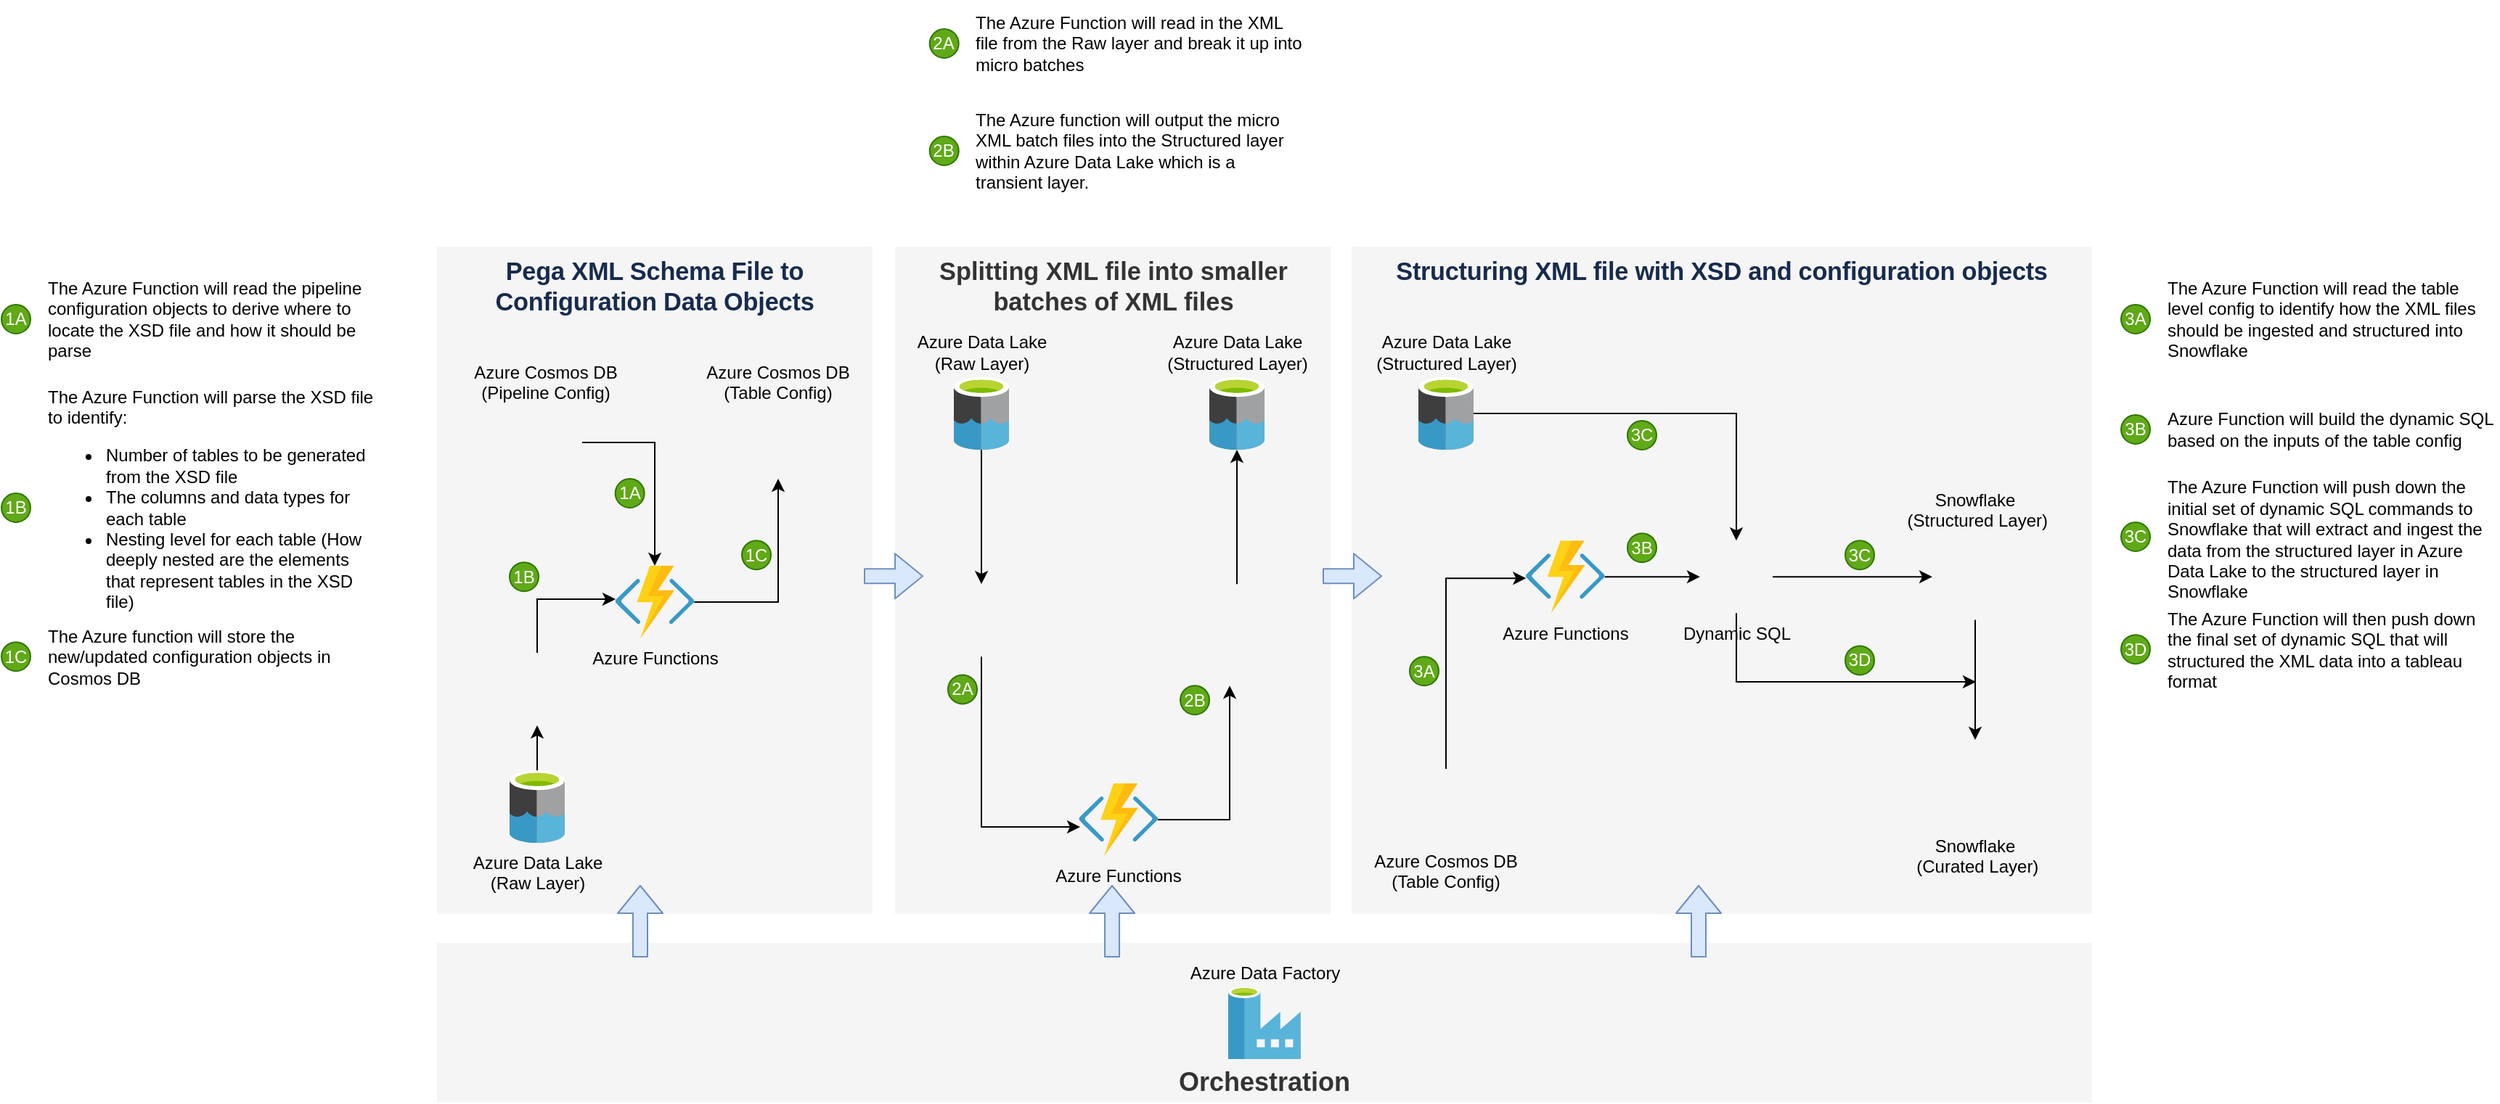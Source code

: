 <mxfile version="13.6.5"><diagram id="ktT0eM3jNoBVejEE7FmK" name="Page-1"><mxGraphModel dx="2253" dy="2011" grid="1" gridSize="10" guides="1" tooltips="1" connect="1" arrows="1" fold="1" page="1" pageScale="1" pageWidth="827" pageHeight="1169" math="0" shadow="0"><root><mxCell id="0"/><mxCell id="1" parent="0"/><mxCell id="163" value="&lt;span style=&quot;color: rgb(23 , 43 , 77) ; font-family: , &amp;quot;blinkmacsystemfont&amp;quot; , &amp;quot;segoe ui&amp;quot; , &amp;quot;roboto&amp;quot; , &amp;quot;noto sans&amp;quot; , &amp;quot;ubuntu&amp;quot; , &amp;quot;droid sans&amp;quot; , &amp;quot;helvetica neue&amp;quot; , sans-serif ; font-size: 1.43em ; letter-spacing: -0.008em&quot;&gt;Structuring XML file with XSD and configuration objects&lt;/span&gt;" style="rounded=0;whiteSpace=wrap;html=1;fillColor=#f5f5f5;fontColor=#333333;strokeColor=none;verticalAlign=top;fontStyle=1" parent="1" vertex="1"><mxGeometry x="720" y="-370" width="510" height="460" as="geometry"/></mxCell><mxCell id="156" value="&lt;b style=&quot;font-size: 17.16px;&quot;&gt;Splitting XML file into smaller batches of XML files&lt;/b&gt;" style="rounded=0;whiteSpace=wrap;html=1;fillColor=#f5f5f5;fontColor=#333333;strokeColor=none;align=center;verticalAlign=top;labelPosition=center;verticalLabelPosition=middle;fontSize=17.16;" parent="1" vertex="1"><mxGeometry x="405.53" y="-370" width="300" height="460" as="geometry"/></mxCell><mxCell id="145" value="&lt;span style=&quot;color: rgb(23 , 43 , 77) ; letter-spacing: -0.008em&quot;&gt;&lt;b&gt;&lt;font style=&quot;font-size: 17.16px&quot;&gt;Pega XML Schema File to Configuration Data Objects&lt;/font&gt;&lt;/b&gt;&lt;/span&gt;" style="rounded=0;whiteSpace=wrap;html=1;fillColor=#f5f5f5;fontColor=#333333;strokeColor=none;verticalAlign=top;" parent="1" vertex="1"><mxGeometry x="90" y="-370" width="300" height="460" as="geometry"/></mxCell><mxCell id="98" value="&lt;b&gt;&lt;font style=&quot;font-size: 18px&quot;&gt;Orchestration&lt;/font&gt;&lt;/b&gt;" style="rounded=0;whiteSpace=wrap;html=1;fillColor=#f5f5f5;fontColor=#333333;strokeColor=none;verticalAlign=bottom;" parent="1" vertex="1"><mxGeometry x="90" y="110" width="1140" height="110" as="geometry"/></mxCell><mxCell id="162" style="edgeStyle=orthogonalEdgeStyle;rounded=0;orthogonalLoop=1;jettySize=auto;html=1;" parent="1" source="58" target="161" edge="1"><mxGeometry relative="1" as="geometry"/></mxCell><mxCell id="58" value="" style="shape=image;html=1;verticalAlign=top;verticalLabelPosition=bottom;labelBackgroundColor=#ffffff;imageAspect=0;aspect=fixed;image=https://cdn1.iconfinder.com/data/icons/hawcons/32/699182-icon-102-document-file-xml-128.png;strokeColor=#FFFFFF;fillColor=#08CEFF;" parent="1" vertex="1"><mxGeometry x="616" y="-137.4" width="50" height="50" as="geometry"/></mxCell><mxCell id="51" value="Azure Data Factory" style="aspect=fixed;html=1;points=[];align=center;image;fontSize=12;image=img/lib/mscae/Data_Factory.svg;labelBackgroundColor=none;labelPosition=center;verticalLabelPosition=top;verticalAlign=bottom;" parent="1" vertex="1"><mxGeometry x="635" y="140" width="50" height="50" as="geometry"/></mxCell><mxCell id="154" style="edgeStyle=orthogonalEdgeStyle;rounded=0;orthogonalLoop=1;jettySize=auto;html=1;" parent="1" source="52" target="148" edge="1"><mxGeometry relative="1" as="geometry"/></mxCell><mxCell id="172" style="edgeStyle=orthogonalEdgeStyle;rounded=0;orthogonalLoop=1;jettySize=auto;html=1;" parent="1" source="53" target="110" edge="1"><mxGeometry relative="1" as="geometry"/></mxCell><mxCell id="198" style="edgeStyle=orthogonalEdgeStyle;rounded=0;orthogonalLoop=1;jettySize=auto;html=1;" parent="1" source="53" edge="1"><mxGeometry relative="1" as="geometry"><mxPoint x="1150" y="-70" as="targetPoint"/><Array as="points"><mxPoint x="985" y="-70"/></Array></mxGeometry></mxCell><mxCell id="53" value="Dynamic SQL" style="shape=image;html=1;verticalAlign=top;verticalLabelPosition=bottom;labelBackgroundColor=none;imageAspect=0;aspect=fixed;image=https://cdn1.iconfinder.com/data/icons/hawcons/32/700048-icon-89-document-file-sql-128.png;labelPosition=center;align=center;" parent="1" vertex="1"><mxGeometry x="960" y="-167.4" width="50" height="50" as="geometry"/></mxCell><mxCell id="57" value="" style="shape=image;html=1;verticalAlign=top;verticalLabelPosition=bottom;labelBackgroundColor=#ffffff;imageAspect=0;aspect=fixed;image=https://cdn1.iconfinder.com/data/icons/hawcons/32/699182-icon-102-document-file-xml-128.png;strokeColor=#FFFFFF;fillColor=#08CEFF;" parent="1" vertex="1"><mxGeometry x="596" y="-147.4" width="50" height="50" as="geometry"/></mxCell><mxCell id="59" value="" style="shape=image;html=1;verticalAlign=top;verticalLabelPosition=bottom;labelBackgroundColor=#ffffff;imageAspect=0;aspect=fixed;image=https://cdn1.iconfinder.com/data/icons/hawcons/32/699182-icon-102-document-file-xml-128.png;strokeColor=#FFFFFF;fillColor=#08CEFF;" parent="1" vertex="1"><mxGeometry x="636" y="-117.4" width="50" height="50" as="geometry"/></mxCell><mxCell id="152" style="edgeStyle=orthogonalEdgeStyle;rounded=0;orthogonalLoop=1;jettySize=auto;html=1;" parent="1" source="71" target="52" edge="1"><mxGeometry relative="1" as="geometry"/></mxCell><mxCell id="71" value="Azure Cosmos DB &#xa;(Pipeline Config)" style="shape=image;verticalLabelPosition=top;labelBackgroundColor=none;verticalAlign=bottom;aspect=fixed;imageAspect=0;image=https://www.bobpusateri.com/wp-content/uploads/2018/09/CosmosDB-400.png;labelPosition=center;align=center;" parent="1" vertex="1"><mxGeometry x="140" y="-260" width="50" height="50" as="geometry"/></mxCell><mxCell id="82" value="2A" style="ellipse;whiteSpace=wrap;html=1;aspect=fixed;fillColor=#60a917;strokeColor=#2D7600;fontColor=#ffffff;" parent="1" vertex="1"><mxGeometry x="429.35" y="-520" width="20" height="20" as="geometry"/></mxCell><mxCell id="83" value="The Azure Function will read in the XML file from the Raw layer and break it up into micro batches" style="text;html=1;strokeColor=none;fillColor=none;align=left;verticalAlign=middle;whiteSpace=wrap;rounded=0;" parent="1" vertex="1"><mxGeometry x="459.35" y="-540" width="230" height="60" as="geometry"/></mxCell><mxCell id="86" value="2B" style="ellipse;whiteSpace=wrap;html=1;aspect=fixed;fillColor=#60a917;strokeColor=#2D7600;fontColor=#ffffff;" parent="1" vertex="1"><mxGeometry x="429.36" y="-446" width="20" height="20" as="geometry"/></mxCell><mxCell id="87" value="The Azure function will output the micro XML batch files into the Structured layer within Azure Data Lake which is a transient layer." style="text;html=1;strokeColor=none;fillColor=none;align=left;verticalAlign=middle;whiteSpace=wrap;rounded=0;" parent="1" vertex="1"><mxGeometry x="459.36" y="-466" width="230" height="60" as="geometry"/></mxCell><mxCell id="88" value="3A" style="ellipse;whiteSpace=wrap;html=1;aspect=fixed;fillColor=#60a917;strokeColor=#2D7600;fontColor=#ffffff;" parent="1" vertex="1"><mxGeometry x="1250" y="-330" width="20" height="20" as="geometry"/></mxCell><mxCell id="89" value="The Azure Function will read the table level config to identify how the XML files should be ingested and structured into Snowflake" style="text;html=1;strokeColor=none;fillColor=none;align=left;verticalAlign=middle;whiteSpace=wrap;rounded=0;" parent="1" vertex="1"><mxGeometry x="1280" y="-350" width="230" height="60" as="geometry"/></mxCell><mxCell id="90" value="3B" style="ellipse;whiteSpace=wrap;html=1;aspect=fixed;fillColor=#60a917;strokeColor=#2D7600;fontColor=#ffffff;" parent="1" vertex="1"><mxGeometry x="1250" y="-254" width="20" height="20" as="geometry"/></mxCell><mxCell id="91" value="Azure Function will build the dynamic SQL based on the inputs of the table config" style="text;html=1;strokeColor=none;fillColor=none;align=left;verticalAlign=middle;whiteSpace=wrap;rounded=0;" parent="1" vertex="1"><mxGeometry x="1280" y="-274" width="230" height="60" as="geometry"/></mxCell><mxCell id="95" value="Snowflake&#xa; (Curated Layer)" style="shape=image;verticalLabelPosition=bottom;labelBackgroundColor=none;verticalAlign=top;aspect=fixed;imageAspect=0;image=https://globalcorporateventuring.com/content/uploads/2018/08/Snowflake_Computing_blue_icon.png;labelPosition=center;align=center;" parent="1" vertex="1"><mxGeometry x="1120" y="-30.0" width="59" height="59.41" as="geometry"/></mxCell><mxCell id="173" style="edgeStyle=orthogonalEdgeStyle;rounded=0;orthogonalLoop=1;jettySize=auto;html=1;" parent="1" source="110" target="95" edge="1"><mxGeometry relative="1" as="geometry"/></mxCell><mxCell id="110" value="Snowflake&#xa; (Structured Layer)" style="shape=image;verticalLabelPosition=top;labelBackgroundColor=none;verticalAlign=bottom;aspect=fixed;imageAspect=0;image=https://globalcorporateventuring.com/content/uploads/2018/08/Snowflake_Computing_blue_icon.png;labelPosition=center;align=center;" parent="1" vertex="1"><mxGeometry x="1120" y="-172.11" width="59" height="59.41" as="geometry"/></mxCell><mxCell id="165" style="edgeStyle=orthogonalEdgeStyle;rounded=0;orthogonalLoop=1;jettySize=auto;html=1;entryX=0.003;entryY=0.52;entryDx=0;entryDy=0;entryPerimeter=0;" parent="1" source="120" target="132" edge="1"><mxGeometry relative="1" as="geometry"><Array as="points"><mxPoint x="785" y="16"/></Array></mxGeometry></mxCell><mxCell id="120" value="Azure Cosmos DB &#xa;(Table Config)" style="shape=image;verticalLabelPosition=bottom;labelBackgroundColor=none;verticalAlign=top;aspect=fixed;imageAspect=0;image=https://www.bobpusateri.com/wp-content/uploads/2018/09/CosmosDB-400.png;labelPosition=center;align=center;" parent="1" vertex="1"><mxGeometry x="760" y="-10" width="50" height="50" as="geometry"/></mxCell><mxCell id="160" style="edgeStyle=orthogonalEdgeStyle;rounded=0;orthogonalLoop=1;jettySize=auto;html=1;entryX=0;entryY=1;entryDx=0;entryDy=0;" parent="1" source="123" target="59" edge="1"><mxGeometry relative="1" as="geometry"/></mxCell><mxCell id="159" style="edgeStyle=orthogonalEdgeStyle;rounded=0;orthogonalLoop=1;jettySize=auto;html=1;entryX=0.015;entryY=0.6;entryDx=0;entryDy=0;entryPerimeter=0;" parent="1" source="125" target="123" edge="1"><mxGeometry relative="1" as="geometry"><Array as="points"><mxPoint x="465" y="30"/></Array></mxGeometry></mxCell><mxCell id="125" value="" style="shape=image;html=1;verticalAlign=top;verticalLabelPosition=bottom;labelBackgroundColor=#ffffff;imageAspect=0;aspect=fixed;image=https://cdn1.iconfinder.com/data/icons/hawcons/32/699182-icon-102-document-file-xml-128.png;strokeColor=#FFFFFF;fillColor=#08CEFF;" parent="1" vertex="1"><mxGeometry x="440" y="-137.4" width="50" height="50" as="geometry"/></mxCell><mxCell id="166" style="edgeStyle=orthogonalEdgeStyle;rounded=0;orthogonalLoop=1;jettySize=auto;html=1;" parent="1" source="132" target="53" edge="1"><mxGeometry relative="1" as="geometry"/></mxCell><mxCell id="182" style="edgeStyle=orthogonalEdgeStyle;rounded=0;orthogonalLoop=1;jettySize=auto;html=1;" parent="1" source="141" target="181" edge="1"><mxGeometry relative="1" as="geometry"/></mxCell><mxCell id="141" value="Azure Data Lake&lt;br&gt;(Raw Layer)" style="aspect=fixed;html=1;points=[];align=center;image;fontSize=12;image=img/lib/mscae/Data_Lake.svg;strokeColor=#FFFFFF;fillColor=#08CEFF;labelBackgroundColor=none;" parent="1" vertex="1"><mxGeometry x="140" y="-9.0" width="38" height="50" as="geometry"/></mxCell><mxCell id="148" value="Azure Cosmos DB &#xa;(Table Config)" style="shape=image;verticalLabelPosition=top;labelBackgroundColor=none;verticalAlign=bottom;aspect=fixed;imageAspect=0;image=https://www.bobpusateri.com/wp-content/uploads/2018/09/CosmosDB-400.png;labelPosition=center;align=center;" parent="1" vertex="1"><mxGeometry x="300" y="-260" width="50" height="50" as="geometry"/></mxCell><mxCell id="158" style="edgeStyle=orthogonalEdgeStyle;rounded=0;orthogonalLoop=1;jettySize=auto;html=1;" parent="1" source="157" target="125" edge="1"><mxGeometry relative="1" as="geometry"/></mxCell><mxCell id="157" value="Azure Data Lake&lt;br&gt;(Raw Layer)" style="aspect=fixed;html=1;points=[];align=center;image;fontSize=12;image=img/lib/mscae/Data_Lake.svg;strokeColor=#FFFFFF;fillColor=#08CEFF;labelBackgroundColor=none;labelPosition=center;verticalLabelPosition=top;verticalAlign=bottom;" parent="1" vertex="1"><mxGeometry x="446" y="-280.0" width="38" height="50" as="geometry"/></mxCell><mxCell id="161" value="Azure Data Lake&lt;br&gt;(Structured Layer)" style="aspect=fixed;html=1;points=[];align=center;image;fontSize=12;image=img/lib/mscae/Data_Lake.svg;strokeColor=#FFFFFF;fillColor=#08CEFF;labelBackgroundColor=none;labelPosition=center;verticalLabelPosition=top;verticalAlign=bottom;" parent="1" vertex="1"><mxGeometry x="622" y="-280.0" width="38" height="50" as="geometry"/></mxCell><mxCell id="211" style="edgeStyle=orthogonalEdgeStyle;rounded=0;orthogonalLoop=1;jettySize=auto;html=1;entryX=0.5;entryY=0;entryDx=0;entryDy=0;" edge="1" parent="1" source="169" target="53"><mxGeometry relative="1" as="geometry"/></mxCell><mxCell id="169" value="Azure Data Lake&lt;br&gt;(Structured Layer)" style="aspect=fixed;html=1;points=[];align=center;image;fontSize=12;image=img/lib/mscae/Data_Lake.svg;strokeColor=#FFFFFF;fillColor=#08CEFF;labelBackgroundColor=none;labelPosition=center;verticalLabelPosition=top;verticalAlign=bottom;" parent="1" vertex="1"><mxGeometry x="766" y="-280.0" width="38" height="50" as="geometry"/></mxCell><mxCell id="132" value="Azure Functions" style="aspect=fixed;html=1;points=[];align=center;image;fontSize=12;image=img/lib/mscae/Functions.svg;labelBackgroundColor=none;" parent="1" vertex="1"><mxGeometry x="840.0" y="-167.4" width="54.35" height="50" as="geometry"/></mxCell><mxCell id="123" value="Azure Functions" style="aspect=fixed;html=1;points=[];align=center;image;fontSize=12;image=img/lib/mscae/Functions.svg;labelBackgroundColor=none;" parent="1" vertex="1"><mxGeometry x="532.18" width="54.35" height="50" as="geometry"/></mxCell><mxCell id="52" value="Azure Functions" style="aspect=fixed;html=1;points=[];align=center;image;fontSize=12;image=img/lib/mscae/Functions.svg;labelBackgroundColor=none;" parent="1" vertex="1"><mxGeometry x="212.83" y="-150" width="54.35" height="50" as="geometry"/></mxCell><mxCell id="174" value="" style="shape=flexArrow;endArrow=classic;html=1;fillColor=#dae8fc;strokeColor=#6c8ebf;" parent="1" edge="1"><mxGeometry width="50" height="50" relative="1" as="geometry"><mxPoint x="230" y="120" as="sourcePoint"/><mxPoint x="230" y="70" as="targetPoint"/></mxGeometry></mxCell><mxCell id="175" value="" style="shape=flexArrow;endArrow=classic;html=1;fillColor=#dae8fc;strokeColor=#6c8ebf;" parent="1" edge="1"><mxGeometry width="50" height="50" relative="1" as="geometry"><mxPoint x="555.03" y="120" as="sourcePoint"/><mxPoint x="555.03" y="70" as="targetPoint"/></mxGeometry></mxCell><mxCell id="176" value="" style="shape=flexArrow;endArrow=classic;html=1;fillColor=#dae8fc;strokeColor=#6c8ebf;" parent="1" edge="1"><mxGeometry width="50" height="50" relative="1" as="geometry"><mxPoint x="959" y="120" as="sourcePoint"/><mxPoint x="959" y="70" as="targetPoint"/></mxGeometry></mxCell><mxCell id="177" value="" style="shape=flexArrow;endArrow=classic;html=1;fillColor=#dae8fc;strokeColor=#6c8ebf;" parent="1" edge="1"><mxGeometry width="50" height="50" relative="1" as="geometry"><mxPoint x="700" y="-142.9" as="sourcePoint"/><mxPoint x="741" y="-142.9" as="targetPoint"/></mxGeometry></mxCell><mxCell id="178" value="" style="shape=flexArrow;endArrow=classic;html=1;fillColor=#dae8fc;strokeColor=#6c8ebf;" parent="1" edge="1"><mxGeometry width="50" height="50" relative="1" as="geometry"><mxPoint x="384" y="-142.9" as="sourcePoint"/><mxPoint x="425" y="-142.9" as="targetPoint"/></mxGeometry></mxCell><mxCell id="183" style="edgeStyle=orthogonalEdgeStyle;rounded=0;orthogonalLoop=1;jettySize=auto;html=1;entryX=0.003;entryY=0.46;entryDx=0;entryDy=0;entryPerimeter=0;" parent="1" source="181" target="52" edge="1"><mxGeometry relative="1" as="geometry"><Array as="points"><mxPoint x="159" y="-127"/></Array></mxGeometry></mxCell><mxCell id="181" value="" style="shape=image;html=1;verticalAlign=top;verticalLabelPosition=bottom;labelBackgroundColor=#ffffff;imageAspect=0;aspect=fixed;image=https://cdn1.iconfinder.com/data/icons/hawcons/32/699182-icon-102-document-file-xml-128.png;strokeColor=#FFFFFF;fillColor=#08CEFF;" parent="1" vertex="1"><mxGeometry x="134" y="-90" width="50" height="50" as="geometry"/></mxCell><mxCell id="184" value="1B" style="ellipse;whiteSpace=wrap;html=1;aspect=fixed;fillColor=#60a917;strokeColor=#2D7600;fontColor=#ffffff;" parent="1" vertex="1"><mxGeometry x="140" y="-152.4" width="20" height="20" as="geometry"/></mxCell><mxCell id="185" value="1A" style="ellipse;whiteSpace=wrap;html=1;aspect=fixed;fillColor=#60a917;strokeColor=#2D7600;fontColor=#ffffff;" parent="1" vertex="1"><mxGeometry x="212.83" y="-210" width="20" height="20" as="geometry"/></mxCell><mxCell id="186" value="1C" style="ellipse;whiteSpace=wrap;html=1;aspect=fixed;fillColor=#60a917;strokeColor=#2D7600;fontColor=#ffffff;" parent="1" vertex="1"><mxGeometry x="300" y="-167.4" width="20" height="20" as="geometry"/></mxCell><mxCell id="187" value="2A" style="ellipse;whiteSpace=wrap;html=1;aspect=fixed;fillColor=#60a917;strokeColor=#2D7600;fontColor=#ffffff;" parent="1" vertex="1"><mxGeometry x="442" y="-74.8" width="20" height="20" as="geometry"/></mxCell><mxCell id="188" value="2B" style="ellipse;whiteSpace=wrap;html=1;aspect=fixed;fillColor=#60a917;strokeColor=#2D7600;fontColor=#ffffff;" parent="1" vertex="1"><mxGeometry x="602.0" y="-67.4" width="20" height="20" as="geometry"/></mxCell><mxCell id="193" value="3C" style="ellipse;whiteSpace=wrap;html=1;aspect=fixed;fillColor=#60a917;strokeColor=#2D7600;fontColor=#ffffff;" parent="1" vertex="1"><mxGeometry x="910.0" y="-250" width="20" height="20" as="geometry"/></mxCell><mxCell id="194" value="3A" style="ellipse;whiteSpace=wrap;html=1;aspect=fixed;fillColor=#60a917;strokeColor=#2D7600;fontColor=#ffffff;" parent="1" vertex="1"><mxGeometry x="760.0" y="-87.4" width="20" height="20" as="geometry"/></mxCell><mxCell id="195" value="3B" style="ellipse;whiteSpace=wrap;html=1;aspect=fixed;fillColor=#60a917;strokeColor=#2D7600;fontColor=#ffffff;" parent="1" vertex="1"><mxGeometry x="910.0" y="-172.4" width="20" height="20" as="geometry"/></mxCell><mxCell id="196" value="3C" style="ellipse;whiteSpace=wrap;html=1;aspect=fixed;fillColor=#60a917;strokeColor=#2D7600;fontColor=#ffffff;" parent="1" vertex="1"><mxGeometry x="1060" y="-167.4" width="20" height="20" as="geometry"/></mxCell><mxCell id="197" value="3D" style="ellipse;whiteSpace=wrap;html=1;aspect=fixed;fillColor=#60a917;strokeColor=#2D7600;fontColor=#ffffff;" parent="1" vertex="1"><mxGeometry x="1060" y="-94.8" width="20" height="20" as="geometry"/></mxCell><mxCell id="199" value="1A" style="ellipse;whiteSpace=wrap;html=1;aspect=fixed;fillColor=#60a917;strokeColor=#2D7600;fontColor=#ffffff;" parent="1" vertex="1"><mxGeometry x="-210" y="-330" width="20" height="20" as="geometry"/></mxCell><mxCell id="200" value="The Azure Function will read the pipeline configuration objects to derive where to locate the XSD file and how it should be parse" style="text;html=1;strokeColor=none;fillColor=none;align=left;verticalAlign=middle;whiteSpace=wrap;rounded=0;" parent="1" vertex="1"><mxGeometry x="-180" y="-350" width="230" height="60" as="geometry"/></mxCell><mxCell id="201" value="1B" style="ellipse;whiteSpace=wrap;html=1;aspect=fixed;fillColor=#60a917;strokeColor=#2D7600;fontColor=#ffffff;" parent="1" vertex="1"><mxGeometry x="-210" y="-200" width="20" height="20" as="geometry"/></mxCell><mxCell id="202" value="The Azure Function will parse the XSD file to identify:&lt;br&gt;&lt;ul&gt;&lt;li&gt;Number of tables to be generated from the XSD file&lt;/li&gt;&lt;li&gt;The columns and data types for each table&lt;/li&gt;&lt;li&gt;Nesting level for each table (How deeply nested are the elements that represent tables in the XSD file)&lt;/li&gt;&lt;/ul&gt;" style="text;html=1;strokeColor=none;fillColor=none;align=left;verticalAlign=middle;whiteSpace=wrap;rounded=0;" parent="1" vertex="1"><mxGeometry x="-180" y="-220" width="230" height="60" as="geometry"/></mxCell><mxCell id="203" value="1C" style="ellipse;whiteSpace=wrap;html=1;aspect=fixed;fillColor=#60a917;strokeColor=#2D7600;fontColor=#ffffff;" parent="1" vertex="1"><mxGeometry x="-210" y="-97.4" width="20" height="20" as="geometry"/></mxCell><mxCell id="204" value="The Azure function will store the new/updated configuration objects in Cosmos DB" style="text;html=1;strokeColor=none;fillColor=none;align=left;verticalAlign=middle;whiteSpace=wrap;rounded=0;" parent="1" vertex="1"><mxGeometry x="-180" y="-117.4" width="230" height="60" as="geometry"/></mxCell><mxCell id="205" value="3C" style="ellipse;whiteSpace=wrap;html=1;aspect=fixed;fillColor=#60a917;strokeColor=#2D7600;fontColor=#ffffff;" vertex="1" parent="1"><mxGeometry x="1250" y="-180" width="20" height="20" as="geometry"/></mxCell><mxCell id="206" value="The Azure Function will push down the initial set of dynamic SQL commands to Snowflake that will extract and ingest the data from the structured layer in Azure Data Lake to the structured layer in Snowflake" style="text;html=1;strokeColor=none;fillColor=none;align=left;verticalAlign=middle;whiteSpace=wrap;rounded=0;" vertex="1" parent="1"><mxGeometry x="1280" y="-198" width="230" height="60" as="geometry"/></mxCell><mxCell id="207" value="3D" style="ellipse;whiteSpace=wrap;html=1;aspect=fixed;fillColor=#60a917;strokeColor=#2D7600;fontColor=#ffffff;" vertex="1" parent="1"><mxGeometry x="1250" y="-102.4" width="20" height="20" as="geometry"/></mxCell><mxCell id="208" value="The Azure Function will then push down the final set of dynamic SQL that will structured the XML data into a tableau format" style="text;html=1;strokeColor=none;fillColor=none;align=left;verticalAlign=middle;whiteSpace=wrap;rounded=0;" vertex="1" parent="1"><mxGeometry x="1280" y="-122.4" width="230" height="60" as="geometry"/></mxCell></root></mxGraphModel></diagram></mxfile>